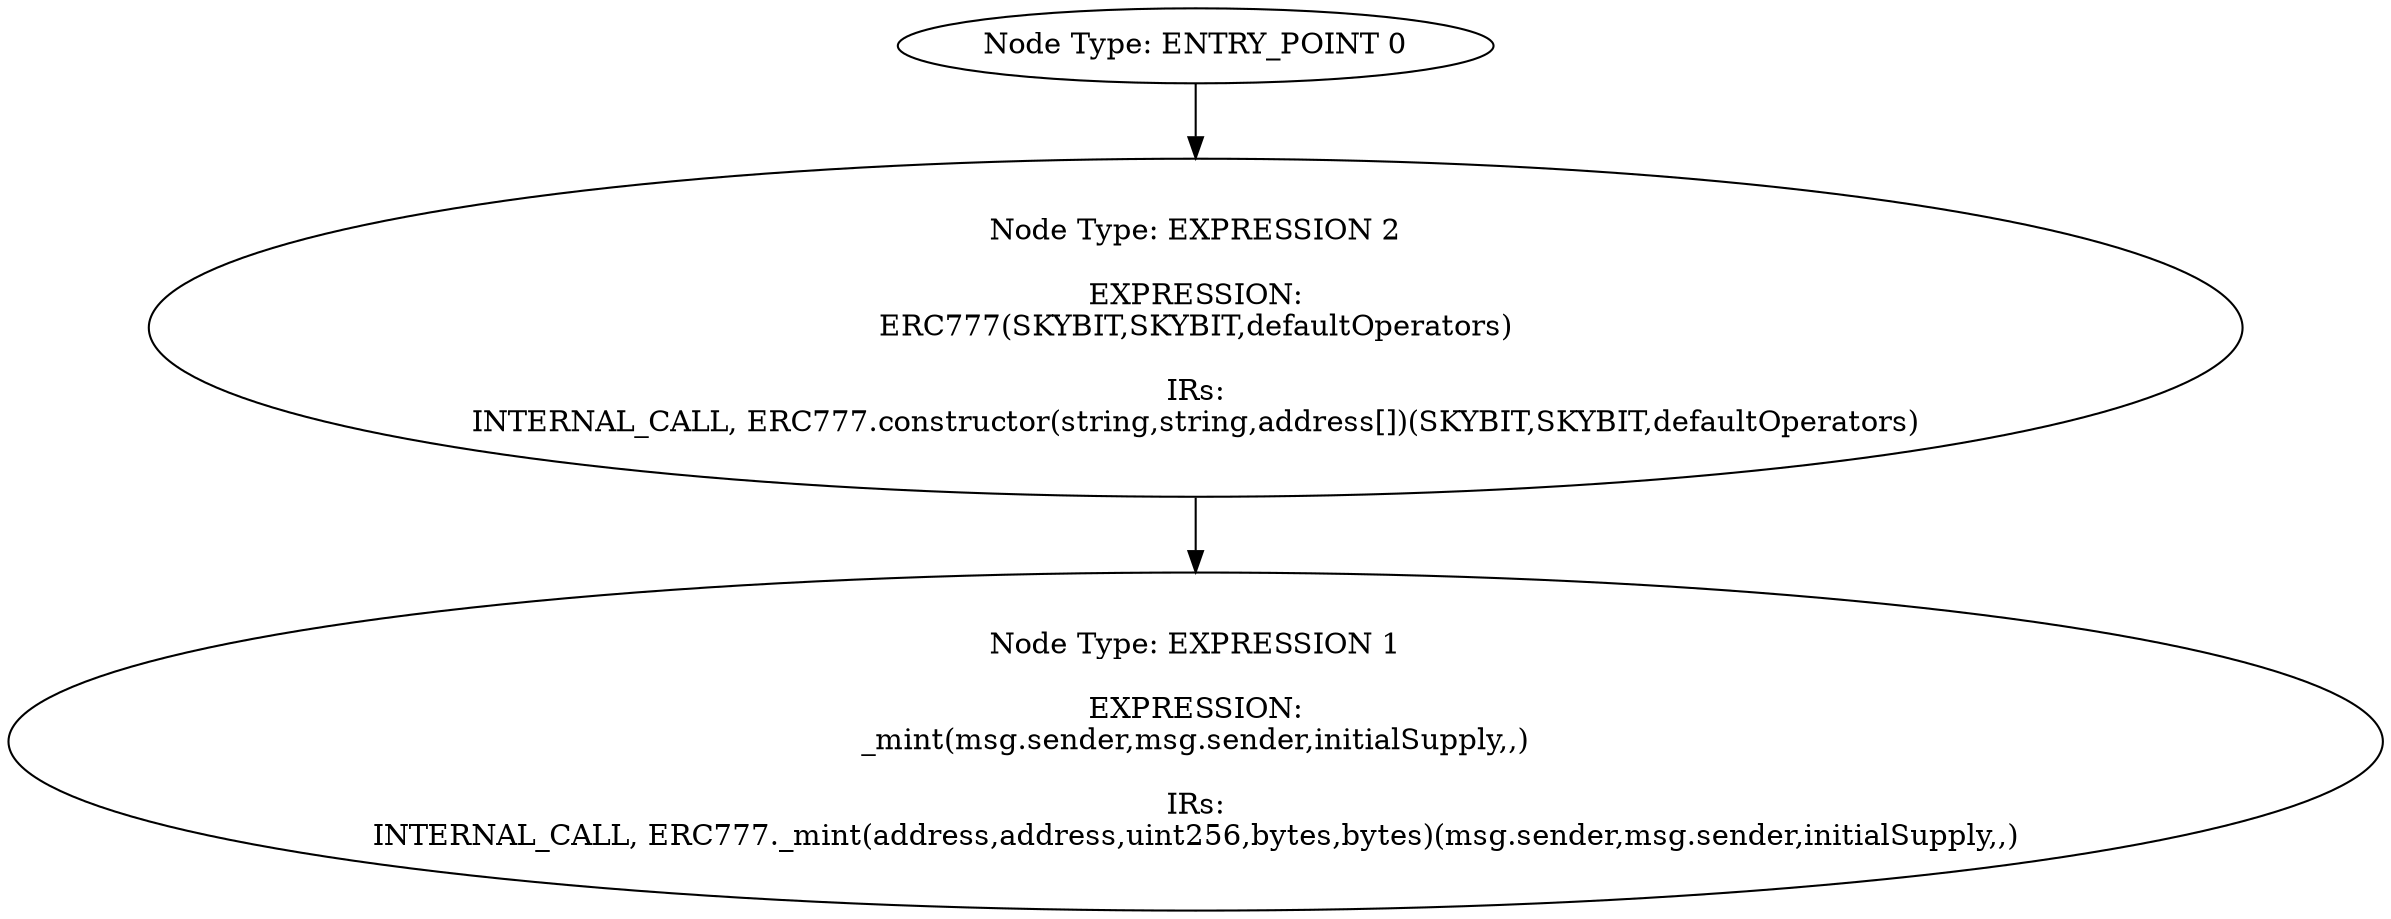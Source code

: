 digraph{
0[label="Node Type: ENTRY_POINT 0
"];
0->2;
1[label="Node Type: EXPRESSION 1

EXPRESSION:
_mint(msg.sender,msg.sender,initialSupply,,)

IRs:
INTERNAL_CALL, ERC777._mint(address,address,uint256,bytes,bytes)(msg.sender,msg.sender,initialSupply,,)"];
2[label="Node Type: EXPRESSION 2

EXPRESSION:
ERC777(SKYBIT,SKYBIT,defaultOperators)

IRs:
INTERNAL_CALL, ERC777.constructor(string,string,address[])(SKYBIT,SKYBIT,defaultOperators)"];
2->1;
}
